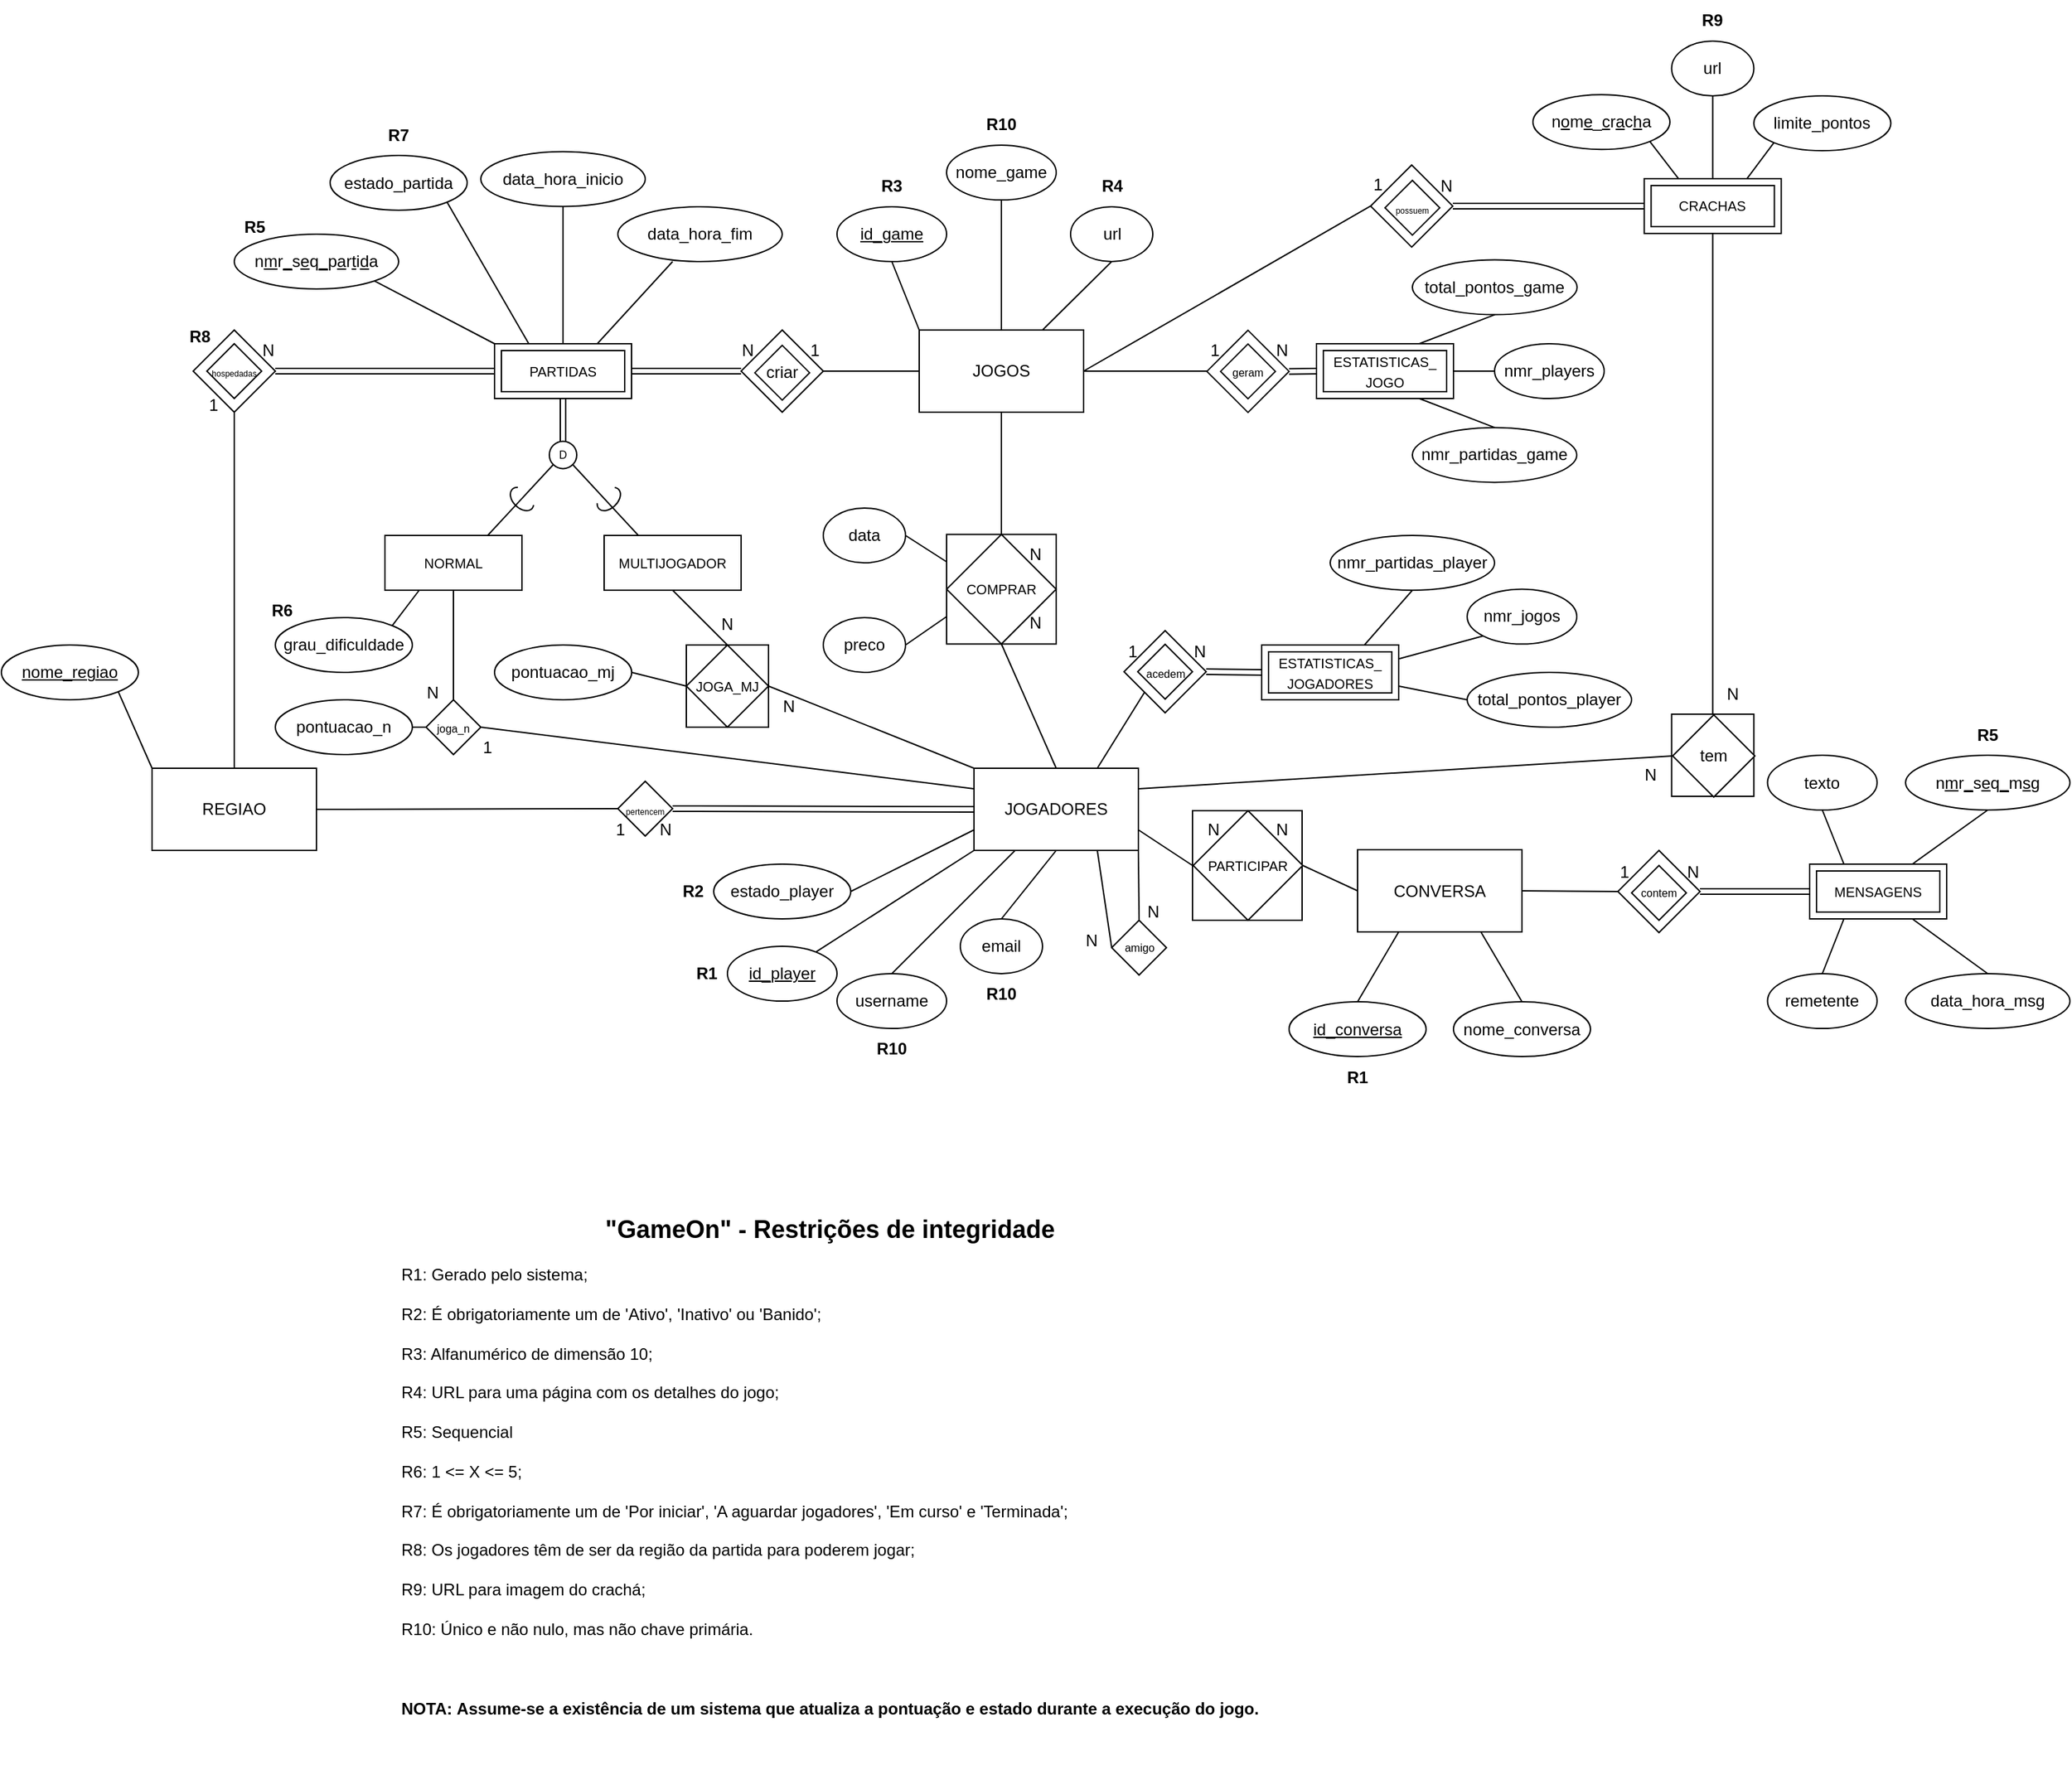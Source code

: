 <mxfile version="20.8.16" type="device"><diagram id="R2lEEEUBdFMjLlhIrx00" name="Page-1"><mxGraphModel dx="1972" dy="1647" grid="1" gridSize="10" guides="1" tooltips="1" connect="1" arrows="1" fold="1" page="1" pageScale="1" pageWidth="850" pageHeight="1100" math="0" shadow="0" extFonts="Permanent Marker^https://fonts.googleapis.com/css?family=Permanent+Marker"><root><mxCell id="0"/><mxCell id="1" parent="0"/><mxCell id="5ZUlN4R4fgIaZtP-SAai-1" value="JOGADORES" style="rounded=0;whiteSpace=wrap;html=1;" parent="1" vertex="1"><mxGeometry x="420" y="290" width="120" height="60" as="geometry"/></mxCell><mxCell id="5ZUlN4R4fgIaZtP-SAai-4" value="estado_player" style="ellipse;whiteSpace=wrap;html=1;" parent="1" vertex="1"><mxGeometry x="230" y="360" width="100" height="40" as="geometry"/></mxCell><mxCell id="5ZUlN4R4fgIaZtP-SAai-7" value="&lt;u&gt;id_player&lt;/u&gt;" style="ellipse;whiteSpace=wrap;html=1;" parent="1" vertex="1"><mxGeometry x="240" y="420" width="80" height="40" as="geometry"/></mxCell><mxCell id="5ZUlN4R4fgIaZtP-SAai-8" value="username" style="ellipse;whiteSpace=wrap;html=1;" parent="1" vertex="1"><mxGeometry x="320" y="440" width="80" height="40" as="geometry"/></mxCell><mxCell id="5ZUlN4R4fgIaZtP-SAai-9" value="email" style="ellipse;whiteSpace=wrap;html=1;" parent="1" vertex="1"><mxGeometry x="410" y="400" width="60" height="40" as="geometry"/></mxCell><mxCell id="5ZUlN4R4fgIaZtP-SAai-20" value="REGIAO" style="rounded=0;whiteSpace=wrap;html=1;" parent="1" vertex="1"><mxGeometry x="-180" y="290" width="120" height="60" as="geometry"/></mxCell><mxCell id="5ZUlN4R4fgIaZtP-SAai-21" value="&lt;u&gt;nome_regiao&lt;/u&gt;" style="ellipse;whiteSpace=wrap;html=1;" parent="1" vertex="1"><mxGeometry x="-290" y="200" width="100" height="40" as="geometry"/></mxCell><mxCell id="5ZUlN4R4fgIaZtP-SAai-23" value="" style="endArrow=none;html=1;rounded=0;entryX=1;entryY=0.5;entryDx=0;entryDy=0;exitX=0;exitY=0.5;exitDx=0;exitDy=0;" parent="1" source="xOpPrsqRZV9Qy-UmLxLO-39" target="5ZUlN4R4fgIaZtP-SAai-20" edge="1"><mxGeometry width="50" height="50" relative="1" as="geometry"><mxPoint x="150" y="320" as="sourcePoint"/><mxPoint x="110" y="410" as="targetPoint"/></mxGeometry></mxCell><mxCell id="5ZUlN4R4fgIaZtP-SAai-26" value="" style="endArrow=none;html=1;rounded=0;entryX=0.5;entryY=0;entryDx=0;entryDy=0;exitX=0.5;exitY=1;exitDx=0;exitDy=0;" parent="1" source="xOpPrsqRZV9Qy-UmLxLO-14" target="5ZUlN4R4fgIaZtP-SAai-20" edge="1"><mxGeometry width="50" height="50" relative="1" as="geometry"><mxPoint x="-120" y="40" as="sourcePoint"/><mxPoint x="-190" y="140" as="targetPoint"/><Array as="points"><mxPoint x="-120" y="160"/></Array></mxGeometry></mxCell><mxCell id="5ZUlN4R4fgIaZtP-SAai-40" value="" style="endArrow=none;html=1;rounded=0;exitX=0;exitY=0.75;exitDx=0;exitDy=0;entryX=1;entryY=0.5;entryDx=0;entryDy=0;" parent="1" source="5ZUlN4R4fgIaZtP-SAai-1" target="5ZUlN4R4fgIaZtP-SAai-4" edge="1"><mxGeometry width="50" height="50" relative="1" as="geometry"><mxPoint x="340" y="140" as="sourcePoint"/><mxPoint x="400" y="270" as="targetPoint"/></mxGeometry></mxCell><mxCell id="5ZUlN4R4fgIaZtP-SAai-41" value="estado_partida" style="ellipse;whiteSpace=wrap;html=1;" parent="1" vertex="1"><mxGeometry x="-50" y="-157.5" width="100" height="40" as="geometry"/></mxCell><mxCell id="5ZUlN4R4fgIaZtP-SAai-42" value="" style="endArrow=none;html=1;rounded=0;entryX=1;entryY=1;entryDx=0;entryDy=0;exitX=0.25;exitY=0;exitDx=0;exitDy=0;" parent="1" source="xT7_6nr06duTKNwHcjLB-3" target="5ZUlN4R4fgIaZtP-SAai-41" edge="1"><mxGeometry width="50" height="50" relative="1" as="geometry"><mxPoint x="90" y="-30" as="sourcePoint"/><mxPoint x="60" y="-210" as="targetPoint"/></mxGeometry></mxCell><mxCell id="5ZUlN4R4fgIaZtP-SAai-43" value="" style="endArrow=none;html=1;rounded=0;exitX=0;exitY=1;exitDx=0;exitDy=0;" parent="1" source="5ZUlN4R4fgIaZtP-SAai-1" target="5ZUlN4R4fgIaZtP-SAai-7" edge="1"><mxGeometry width="50" height="50" relative="1" as="geometry"><mxPoint x="504.56" y="268.84" as="sourcePoint"/><mxPoint x="480" y="400" as="targetPoint"/></mxGeometry></mxCell><mxCell id="5ZUlN4R4fgIaZtP-SAai-44" value="" style="endArrow=none;html=1;rounded=0;exitX=0.25;exitY=1;exitDx=0;exitDy=0;entryX=0.5;entryY=0;entryDx=0;entryDy=0;" parent="1" source="5ZUlN4R4fgIaZtP-SAai-1" target="5ZUlN4R4fgIaZtP-SAai-8" edge="1"><mxGeometry width="50" height="50" relative="1" as="geometry"><mxPoint x="554.56" y="290.0" as="sourcePoint"/><mxPoint x="500" y="390" as="targetPoint"/></mxGeometry></mxCell><mxCell id="5ZUlN4R4fgIaZtP-SAai-45" value="" style="endArrow=none;html=1;rounded=0;entryX=0.5;entryY=0;entryDx=0;entryDy=0;exitX=0.5;exitY=1;exitDx=0;exitDy=0;" parent="1" source="5ZUlN4R4fgIaZtP-SAai-1" target="5ZUlN4R4fgIaZtP-SAai-9" edge="1"><mxGeometry width="50" height="50" relative="1" as="geometry"><mxPoint x="600" y="290" as="sourcePoint"/><mxPoint x="554.56" y="210.0" as="targetPoint"/></mxGeometry></mxCell><mxCell id="5ZUlN4R4fgIaZtP-SAai-47" value="n&lt;u&gt;m&lt;/u&gt;r&lt;u&gt;_&lt;/u&gt;s&lt;u&gt;e&lt;/u&gt;q&lt;u&gt;_&lt;/u&gt;p&lt;u&gt;a&lt;/u&gt;r&lt;u&gt;t&lt;/u&gt;i&lt;u&gt;d&lt;/u&gt;a" style="ellipse;whiteSpace=wrap;html=1;" parent="1" vertex="1"><mxGeometry x="-120" y="-100" width="120" height="40" as="geometry"/></mxCell><mxCell id="5ZUlN4R4fgIaZtP-SAai-48" value="" style="endArrow=none;html=1;rounded=0;entryX=1;entryY=1;entryDx=0;entryDy=0;exitX=0;exitY=0;exitDx=0;exitDy=0;" parent="1" source="xT7_6nr06duTKNwHcjLB-3" target="5ZUlN4R4fgIaZtP-SAai-47" edge="1"><mxGeometry width="50" height="50" relative="1" as="geometry"><mxPoint x="60" y="-30" as="sourcePoint"/><mxPoint x="99.997" y="-249.996" as="targetPoint"/></mxGeometry></mxCell><mxCell id="5ZUlN4R4fgIaZtP-SAai-50" value="data_hora_inicio" style="ellipse;whiteSpace=wrap;html=1;" parent="1" vertex="1"><mxGeometry x="60" y="-160.25" width="120" height="40" as="geometry"/></mxCell><mxCell id="5ZUlN4R4fgIaZtP-SAai-51" value="data_hora_fim" style="ellipse;whiteSpace=wrap;html=1;" parent="1" vertex="1"><mxGeometry x="160" y="-120" width="120" height="40" as="geometry"/></mxCell><mxCell id="5ZUlN4R4fgIaZtP-SAai-52" value="" style="endArrow=none;html=1;rounded=0;entryX=0.5;entryY=1;entryDx=0;entryDy=0;exitX=0.5;exitY=0;exitDx=0;exitDy=0;" parent="1" source="xT7_6nr06duTKNwHcjLB-3" target="5ZUlN4R4fgIaZtP-SAai-50" edge="1"><mxGeometry width="50" height="50" relative="1" as="geometry"><mxPoint x="120" y="-30" as="sourcePoint"/><mxPoint x="145" y="-270.0" as="targetPoint"/></mxGeometry></mxCell><mxCell id="5ZUlN4R4fgIaZtP-SAai-53" value="" style="endArrow=none;html=1;rounded=0;exitX=0.75;exitY=0;exitDx=0;exitDy=0;" parent="1" source="xT7_6nr06duTKNwHcjLB-3" edge="1"><mxGeometry width="50" height="50" relative="1" as="geometry"><mxPoint x="150" y="-30" as="sourcePoint"/><mxPoint x="200" y="-80" as="targetPoint"/></mxGeometry></mxCell><mxCell id="5ZUlN4R4fgIaZtP-SAai-54" value="JOGOS" style="rounded=0;whiteSpace=wrap;html=1;" parent="1" vertex="1"><mxGeometry x="380" y="-30" width="120" height="60" as="geometry"/></mxCell><mxCell id="5ZUlN4R4fgIaZtP-SAai-57" value="" style="endArrow=none;html=1;rounded=0;entryX=0;entryY=0.5;entryDx=0;entryDy=0;exitX=1;exitY=0.5;exitDx=0;exitDy=0;" parent="1" source="xOpPrsqRZV9Qy-UmLxLO-19" target="5ZUlN4R4fgIaZtP-SAai-54" edge="1"><mxGeometry width="50" height="50" relative="1" as="geometry"><mxPoint x="330" as="sourcePoint"/><mxPoint x="560" y="-20" as="targetPoint"/></mxGeometry></mxCell><mxCell id="5ZUlN4R4fgIaZtP-SAai-64" value="" style="endArrow=none;html=1;rounded=0;entryX=1;entryY=1;entryDx=0;entryDy=0;exitX=0;exitY=0;exitDx=0;exitDy=0;" parent="1" source="5ZUlN4R4fgIaZtP-SAai-20" target="5ZUlN4R4fgIaZtP-SAai-21" edge="1"><mxGeometry width="50" height="50" relative="1" as="geometry"><mxPoint x="-100" y="300" as="sourcePoint"/><mxPoint x="-180" y="300" as="targetPoint"/></mxGeometry></mxCell><mxCell id="5ZUlN4R4fgIaZtP-SAai-65" value="url" style="ellipse;whiteSpace=wrap;html=1;" parent="1" vertex="1"><mxGeometry x="490.5" y="-120" width="60" height="40" as="geometry"/></mxCell><mxCell id="5ZUlN4R4fgIaZtP-SAai-66" value="&lt;u&gt;id_game&lt;/u&gt;" style="ellipse;whiteSpace=wrap;html=1;" parent="1" vertex="1"><mxGeometry x="320" y="-120" width="80" height="40" as="geometry"/></mxCell><mxCell id="5ZUlN4R4fgIaZtP-SAai-67" value="nome_game" style="ellipse;whiteSpace=wrap;html=1;" parent="1" vertex="1"><mxGeometry x="400" y="-165" width="80" height="40" as="geometry"/></mxCell><mxCell id="5ZUlN4R4fgIaZtP-SAai-68" value="" style="endArrow=none;html=1;rounded=0;entryX=0.5;entryY=1;entryDx=0;entryDy=0;exitX=0;exitY=0;exitDx=0;exitDy=0;" parent="1" source="5ZUlN4R4fgIaZtP-SAai-54" target="5ZUlN4R4fgIaZtP-SAai-66" edge="1"><mxGeometry width="50" height="50" relative="1" as="geometry"><mxPoint x="480" y="110" as="sourcePoint"/><mxPoint x="530" y="60" as="targetPoint"/></mxGeometry></mxCell><mxCell id="5ZUlN4R4fgIaZtP-SAai-69" value="" style="endArrow=none;html=1;rounded=0;entryX=0.5;entryY=1;entryDx=0;entryDy=0;exitX=0.75;exitY=0;exitDx=0;exitDy=0;" parent="1" source="5ZUlN4R4fgIaZtP-SAai-54" target="5ZUlN4R4fgIaZtP-SAai-65" edge="1"><mxGeometry width="50" height="50" relative="1" as="geometry"><mxPoint x="570" y="-20" as="sourcePoint"/><mxPoint x="630" y="-70" as="targetPoint"/></mxGeometry></mxCell><mxCell id="5ZUlN4R4fgIaZtP-SAai-70" value="" style="endArrow=none;html=1;rounded=0;entryX=0.5;entryY=1;entryDx=0;entryDy=0;exitX=0.5;exitY=0;exitDx=0;exitDy=0;" parent="1" source="5ZUlN4R4fgIaZtP-SAai-54" target="5ZUlN4R4fgIaZtP-SAai-67" edge="1"><mxGeometry width="50" height="50" relative="1" as="geometry"><mxPoint x="580" y="-10" as="sourcePoint"/><mxPoint x="640" y="-60" as="targetPoint"/></mxGeometry></mxCell><mxCell id="5ZUlN4R4fgIaZtP-SAai-72" value="" style="endArrow=none;html=1;rounded=0;fontSize=8;entryX=0.5;entryY=1;entryDx=0;entryDy=0;exitX=0.5;exitY=0;exitDx=0;exitDy=0;" parent="1" source="xOpPrsqRZV9Qy-UmLxLO-4" target="5ZUlN4R4fgIaZtP-SAai-54" edge="1"><mxGeometry width="50" height="50" relative="1" as="geometry"><mxPoint x="440" y="80" as="sourcePoint"/><mxPoint x="530" y="140" as="targetPoint"/></mxGeometry></mxCell><mxCell id="5ZUlN4R4fgIaZtP-SAai-73" value="" style="endArrow=none;html=1;rounded=0;fontSize=8;exitX=0.5;exitY=0;exitDx=0;exitDy=0;entryX=0.5;entryY=1;entryDx=0;entryDy=0;" parent="1" source="5ZUlN4R4fgIaZtP-SAai-1" target="xOpPrsqRZV9Qy-UmLxLO-4" edge="1"><mxGeometry width="50" height="50" relative="1" as="geometry"><mxPoint x="450" y="290" as="sourcePoint"/><mxPoint x="460" y="240" as="targetPoint"/></mxGeometry></mxCell><mxCell id="5ZUlN4R4fgIaZtP-SAai-77" value="preco" style="ellipse;whiteSpace=wrap;html=1;" parent="1" vertex="1"><mxGeometry x="310" y="180" width="60" height="40" as="geometry"/></mxCell><mxCell id="5ZUlN4R4fgIaZtP-SAai-78" value="data" style="ellipse;whiteSpace=wrap;html=1;" parent="1" vertex="1"><mxGeometry x="310" y="100" width="60" height="40" as="geometry"/></mxCell><mxCell id="5ZUlN4R4fgIaZtP-SAai-95" value="" style="endArrow=none;html=1;rounded=0;fontSize=8;exitX=0.5;exitY=1;exitDx=0;exitDy=0;entryX=0.5;entryY=0;entryDx=0;entryDy=0;" parent="1" edge="1"><mxGeometry width="50" height="50" relative="1" as="geometry"><mxPoint x="118" y="20" as="sourcePoint"/><mxPoint x="118" y="51.19" as="targetPoint"/><Array as="points"><mxPoint x="118" y="30"/></Array></mxGeometry></mxCell><mxCell id="5ZUlN4R4fgIaZtP-SAai-96" value="D" style="ellipse;whiteSpace=wrap;html=1;aspect=fixed;fontSize=8;" parent="1" vertex="1"><mxGeometry x="110" y="51.19" width="20" height="20" as="geometry"/></mxCell><mxCell id="5ZUlN4R4fgIaZtP-SAai-97" value="" style="endArrow=none;html=1;rounded=0;fontSize=8;exitX=1;exitY=1;exitDx=0;exitDy=0;entryX=0.25;entryY=0;entryDx=0;entryDy=0;" parent="1" source="5ZUlN4R4fgIaZtP-SAai-96" target="5ZUlN4R4fgIaZtP-SAai-99" edge="1"><mxGeometry width="50" height="50" relative="1" as="geometry"><mxPoint x="160" y="240" as="sourcePoint"/><mxPoint x="160" y="160" as="targetPoint"/></mxGeometry></mxCell><mxCell id="5ZUlN4R4fgIaZtP-SAai-99" value="&lt;font style=&quot;font-size: 10px;&quot;&gt;MULTIJOGADOR&lt;/font&gt;" style="rounded=0;whiteSpace=wrap;html=1;" parent="1" vertex="1"><mxGeometry x="150" y="120" width="100" height="40" as="geometry"/></mxCell><mxCell id="5ZUlN4R4fgIaZtP-SAai-100" value="&lt;font style=&quot;font-size: 10px;&quot;&gt;NORMAL&lt;/font&gt;" style="rounded=0;whiteSpace=wrap;html=1;" parent="1" vertex="1"><mxGeometry x="-10" y="120" width="100" height="40" as="geometry"/></mxCell><mxCell id="5ZUlN4R4fgIaZtP-SAai-101" value="grau_dificuldade" style="ellipse;whiteSpace=wrap;html=1;" parent="1" vertex="1"><mxGeometry x="-90" y="180" width="100" height="40" as="geometry"/></mxCell><mxCell id="5ZUlN4R4fgIaZtP-SAai-102" value="" style="endArrow=none;html=1;rounded=0;fontSize=8;entryX=1;entryY=0;entryDx=0;entryDy=0;exitX=0.25;exitY=1;exitDx=0;exitDy=0;" parent="1" source="5ZUlN4R4fgIaZtP-SAai-100" target="5ZUlN4R4fgIaZtP-SAai-101" edge="1"><mxGeometry width="50" height="50" relative="1" as="geometry"><mxPoint y="300" as="sourcePoint"/><mxPoint x="90" y="220" as="targetPoint"/></mxGeometry></mxCell><mxCell id="5ZUlN4R4fgIaZtP-SAai-108" value="" style="endArrow=none;html=1;rounded=0;fontSize=8;entryX=0.5;entryY=1;entryDx=0;entryDy=0;exitX=0.5;exitY=0;exitDx=0;exitDy=0;" parent="1" source="xOpPrsqRZV9Qy-UmLxLO-50" target="5ZUlN4R4fgIaZtP-SAai-99" edge="1"><mxGeometry width="50" height="50" relative="1" as="geometry"><mxPoint x="220" y="170" as="sourcePoint"/><mxPoint x="170" y="200" as="targetPoint"/></mxGeometry></mxCell><mxCell id="5ZUlN4R4fgIaZtP-SAai-111" value="" style="endArrow=none;html=1;rounded=0;fontSize=8;exitX=0;exitY=0;exitDx=0;exitDy=0;entryX=1;entryY=0.5;entryDx=0;entryDy=0;" parent="1" source="5ZUlN4R4fgIaZtP-SAai-1" target="xOpPrsqRZV9Qy-UmLxLO-51" edge="1"><mxGeometry width="50" height="50" relative="1" as="geometry"><mxPoint x="420" y="290" as="sourcePoint"/><mxPoint x="320" y="240" as="targetPoint"/></mxGeometry></mxCell><mxCell id="5ZUlN4R4fgIaZtP-SAai-112" value="pontuacao_mj" style="ellipse;whiteSpace=wrap;html=1;" parent="1" vertex="1"><mxGeometry x="70" y="200" width="100.12" height="40" as="geometry"/></mxCell><mxCell id="5ZUlN4R4fgIaZtP-SAai-113" value="" style="endArrow=none;html=1;rounded=0;fontSize=8;entryX=1;entryY=0.5;entryDx=0;entryDy=0;exitX=0;exitY=0.5;exitDx=0;exitDy=0;" parent="1" source="xOpPrsqRZV9Qy-UmLxLO-50" target="5ZUlN4R4fgIaZtP-SAai-112" edge="1"><mxGeometry width="50" height="50" relative="1" as="geometry"><mxPoint x="180" y="220" as="sourcePoint"/><mxPoint x="100" y="280.0" as="targetPoint"/></mxGeometry></mxCell><mxCell id="5ZUlN4R4fgIaZtP-SAai-114" value="&lt;font style=&quot;font-size: 8px;&quot;&gt;joga_n&lt;/font&gt;" style="rhombus;whiteSpace=wrap;html=1;" parent="1" vertex="1"><mxGeometry x="20" y="240" width="40" height="40" as="geometry"/></mxCell><mxCell id="5ZUlN4R4fgIaZtP-SAai-115" value="N" style="text;html=1;strokeColor=none;fillColor=none;align=center;verticalAlign=middle;whiteSpace=wrap;rounded=0;" parent="1" vertex="1"><mxGeometry x="10" y="220" width="30" height="30" as="geometry"/></mxCell><mxCell id="5ZUlN4R4fgIaZtP-SAai-116" value="" style="endArrow=none;html=1;rounded=0;fontSize=8;entryX=0.5;entryY=1;entryDx=0;entryDy=0;exitX=0.5;exitY=0;exitDx=0;exitDy=0;" parent="1" source="5ZUlN4R4fgIaZtP-SAai-114" target="5ZUlN4R4fgIaZtP-SAai-100" edge="1"><mxGeometry width="50" height="50" relative="1" as="geometry"><mxPoint x="-40" y="300" as="sourcePoint"/><mxPoint x="10" y="250" as="targetPoint"/></mxGeometry></mxCell><mxCell id="5ZUlN4R4fgIaZtP-SAai-117" value="1" style="text;html=1;strokeColor=none;fillColor=none;align=center;verticalAlign=middle;whiteSpace=wrap;rounded=0;" parent="1" vertex="1"><mxGeometry x="50" y="260" width="30" height="30" as="geometry"/></mxCell><mxCell id="5ZUlN4R4fgIaZtP-SAai-118" value="" style="endArrow=none;html=1;rounded=0;fontSize=8;exitX=1;exitY=0.5;exitDx=0;exitDy=0;entryX=0;entryY=0.25;entryDx=0;entryDy=0;" parent="1" source="5ZUlN4R4fgIaZtP-SAai-114" target="5ZUlN4R4fgIaZtP-SAai-1" edge="1"><mxGeometry width="50" height="50" relative="1" as="geometry"><mxPoint x="250" y="210" as="sourcePoint"/><mxPoint x="330" y="290" as="targetPoint"/></mxGeometry></mxCell><mxCell id="5ZUlN4R4fgIaZtP-SAai-124" value="amigo" style="rhombus;whiteSpace=wrap;html=1;fontSize=8;" parent="1" vertex="1"><mxGeometry x="520.5" y="401" width="40" height="40" as="geometry"/></mxCell><mxCell id="5ZUlN4R4fgIaZtP-SAai-127" value="N" style="text;html=1;strokeColor=none;fillColor=none;align=center;verticalAlign=middle;whiteSpace=wrap;rounded=0;" parent="1" vertex="1"><mxGeometry x="535.5" y="379.5" width="30" height="30" as="geometry"/></mxCell><mxCell id="5ZUlN4R4fgIaZtP-SAai-128" value="N" style="text;html=1;strokeColor=none;fillColor=none;align=center;verticalAlign=middle;whiteSpace=wrap;rounded=0;" parent="1" vertex="1"><mxGeometry x="490.5" y="401" width="30" height="30" as="geometry"/></mxCell><mxCell id="5ZUlN4R4fgIaZtP-SAai-129" value="" style="endArrow=none;html=1;rounded=0;fontSize=8;entryX=0.5;entryY=0;entryDx=0;entryDy=0;exitX=1;exitY=1;exitDx=0;exitDy=0;" parent="1" source="5ZUlN4R4fgIaZtP-SAai-1" target="5ZUlN4R4fgIaZtP-SAai-124" edge="1"><mxGeometry width="50" height="50" relative="1" as="geometry"><mxPoint x="541" y="350" as="sourcePoint"/><mxPoint x="660" y="180" as="targetPoint"/></mxGeometry></mxCell><mxCell id="5ZUlN4R4fgIaZtP-SAai-130" value="" style="endArrow=none;html=1;rounded=0;fontSize=8;exitX=0.75;exitY=1;exitDx=0;exitDy=0;entryX=0;entryY=0.5;entryDx=0;entryDy=0;" parent="1" source="5ZUlN4R4fgIaZtP-SAai-1" target="5ZUlN4R4fgIaZtP-SAai-124" edge="1"><mxGeometry width="50" height="50" relative="1" as="geometry"><mxPoint x="590" y="355" as="sourcePoint"/><mxPoint x="660" y="360" as="targetPoint"/></mxGeometry></mxCell><mxCell id="5ZUlN4R4fgIaZtP-SAai-133" value="url" style="ellipse;whiteSpace=wrap;html=1;" parent="1" vertex="1"><mxGeometry x="929.25" y="-240.97" width="60" height="40" as="geometry"/></mxCell><mxCell id="5ZUlN4R4fgIaZtP-SAai-134" value="n&lt;u&gt;o&lt;/u&gt;m&lt;u&gt;e&lt;/u&gt;_&lt;u&gt;c&lt;/u&gt;r&lt;u&gt;a&lt;/u&gt;c&lt;u&gt;h&lt;/u&gt;a" style="ellipse;whiteSpace=wrap;html=1;" parent="1" vertex="1"><mxGeometry x="828" y="-201.85" width="100" height="40" as="geometry"/></mxCell><mxCell id="5ZUlN4R4fgIaZtP-SAai-135" value="limite_pontos" style="ellipse;whiteSpace=wrap;html=1;" parent="1" vertex="1"><mxGeometry x="989.25" y="-200.97" width="100" height="40" as="geometry"/></mxCell><mxCell id="5ZUlN4R4fgIaZtP-SAai-136" value="" style="endArrow=none;html=1;rounded=0;fontSize=8;entryX=1;entryY=1;entryDx=0;entryDy=0;exitX=0.25;exitY=0;exitDx=0;exitDy=0;" parent="1" source="NQxanxjoqp7kOmEXmjQ--9" target="5ZUlN4R4fgIaZtP-SAai-134" edge="1"><mxGeometry width="50" height="50" relative="1" as="geometry"><mxPoint x="935.46" y="-159.35" as="sourcePoint"/><mxPoint x="885.5" y="-199.35" as="targetPoint"/></mxGeometry></mxCell><mxCell id="5ZUlN4R4fgIaZtP-SAai-137" value="" style="endArrow=none;html=1;rounded=0;fontSize=8;entryX=0.5;entryY=1;entryDx=0;entryDy=0;exitX=0.5;exitY=0;exitDx=0;exitDy=0;" parent="1" source="NQxanxjoqp7kOmEXmjQ--9" target="5ZUlN4R4fgIaZtP-SAai-133" edge="1"><mxGeometry width="50" height="50" relative="1" as="geometry"><mxPoint x="955.5" y="-159.35" as="sourcePoint"/><mxPoint x="895.5" y="-189.35" as="targetPoint"/></mxGeometry></mxCell><mxCell id="5ZUlN4R4fgIaZtP-SAai-138" value="" style="endArrow=none;html=1;rounded=0;fontSize=8;exitX=0.75;exitY=0;exitDx=0;exitDy=0;entryX=0;entryY=1;entryDx=0;entryDy=0;" parent="1" source="NQxanxjoqp7kOmEXmjQ--9" target="5ZUlN4R4fgIaZtP-SAai-135" edge="1"><mxGeometry width="50" height="50" relative="1" as="geometry"><mxPoint x="985.5" y="-159.35" as="sourcePoint"/><mxPoint x="990.145" y="-215.208" as="targetPoint"/></mxGeometry></mxCell><mxCell id="5ZUlN4R4fgIaZtP-SAai-149" value="" style="endArrow=none;html=1;rounded=0;fontSize=8;exitX=1;exitY=0.5;exitDx=0;exitDy=0;entryX=0;entryY=0.5;entryDx=0;entryDy=0;" parent="1" source="5ZUlN4R4fgIaZtP-SAai-54" target="xOpPrsqRZV9Qy-UmLxLO-46" edge="1"><mxGeometry width="50" height="50" relative="1" as="geometry"><mxPoint x="540" as="sourcePoint"/><mxPoint x="700" y="-110" as="targetPoint"/></mxGeometry></mxCell><mxCell id="5ZUlN4R4fgIaZtP-SAai-154" value="" style="endArrow=none;html=1;rounded=0;fontSize=8;entryX=0.5;entryY=1;entryDx=0;entryDy=0;exitX=0.5;exitY=0;exitDx=0;exitDy=0;" parent="1" source="xOpPrsqRZV9Qy-UmLxLO-54" target="NQxanxjoqp7kOmEXmjQ--9" edge="1"><mxGeometry width="50" height="50" relative="1" as="geometry"><mxPoint x="960" y="240" as="sourcePoint"/><mxPoint x="638" y="28.15" as="targetPoint"/><Array as="points"/></mxGeometry></mxCell><mxCell id="5ZUlN4R4fgIaZtP-SAai-156" value="&lt;div style=&quot;text-align: center;&quot;&gt;&lt;b style=&quot;background-color: initial;&quot;&gt;&lt;font style=&quot;font-size: 18px;&quot;&gt;&quot;GameOn&quot; - Restrições de integridade&lt;/font&gt;&lt;/b&gt;&lt;/div&gt;&lt;br&gt;R1: Gerado pelo sistema;&lt;br&gt;&lt;br&gt;R2: É obrigatoriamente um de 'Ativo', 'Inativo' ou 'Banido';&lt;br&gt;&lt;br&gt;R3: Alfanumérico de dimensão 10;&lt;br&gt;&lt;br&gt;R4: URL para uma página com os detalhes do jogo;&lt;br&gt;&lt;br&gt;R5: Sequencial&lt;br&gt;&lt;br&gt;R6: 1 &amp;lt;= X &amp;lt;= 5;&lt;br&gt;&lt;br&gt;R7: É obrigatoriamente um de 'Por iniciar', 'A aguardar jogadores', 'Em curso' e 'Terminada';&lt;br&gt;&lt;br&gt;R8: Os jogadores têm de ser da região da partida para poderem jogar;&lt;br&gt;&lt;br&gt;R9: URL para imagem do crachá;&lt;br&gt;&lt;br&gt;R10: Único e não nulo, mas não chave primária.&lt;br&gt;&lt;br&gt;&lt;br&gt;&lt;br&gt;&lt;b&gt;NOTA:&amp;nbsp;Assume-se a existência de um sistema&amp;nbsp;&lt;span style=&quot;background-color: initial;&quot;&gt;que atualiza a pontuação e estado durante a execução do jogo.&lt;/span&gt;&lt;/b&gt;" style="text;html=1;strokeColor=none;fillColor=none;align=left;verticalAlign=middle;whiteSpace=wrap;rounded=0;fontSize=12;" parent="1" vertex="1"><mxGeometry y="580" width="640" height="440" as="geometry"/></mxCell><mxCell id="5ZUlN4R4fgIaZtP-SAai-159" value="&lt;font style=&quot;font-size: 12px;&quot;&gt;R2&lt;/font&gt;" style="text;html=1;strokeColor=none;fillColor=none;align=center;verticalAlign=middle;whiteSpace=wrap;rounded=0;fontSize=8;fontStyle=1" parent="1" vertex="1"><mxGeometry x="200" y="365" width="30" height="30" as="geometry"/></mxCell><mxCell id="5ZUlN4R4fgIaZtP-SAai-160" value="&lt;font style=&quot;font-size: 12px;&quot;&gt;R3&lt;/font&gt;" style="text;html=1;strokeColor=none;fillColor=none;align=center;verticalAlign=middle;whiteSpace=wrap;rounded=0;fontSize=8;fontStyle=1" parent="1" vertex="1"><mxGeometry x="345" y="-150" width="30" height="30" as="geometry"/></mxCell><mxCell id="5ZUlN4R4fgIaZtP-SAai-161" value="&lt;font style=&quot;font-size: 12px;&quot;&gt;R4&lt;br&gt;&lt;/font&gt;" style="text;html=1;strokeColor=none;fillColor=none;align=center;verticalAlign=middle;whiteSpace=wrap;rounded=0;fontSize=8;fontStyle=1" parent="1" vertex="1"><mxGeometry x="505.5" y="-150" width="30" height="30" as="geometry"/></mxCell><mxCell id="5ZUlN4R4fgIaZtP-SAai-163" value="&lt;font style=&quot;font-size: 12px;&quot;&gt;R6&lt;br&gt;&lt;/font&gt;" style="text;html=1;strokeColor=none;fillColor=none;align=center;verticalAlign=middle;whiteSpace=wrap;rounded=0;fontSize=8;fontStyle=1" parent="1" vertex="1"><mxGeometry x="-100" y="160" width="30" height="30" as="geometry"/></mxCell><mxCell id="5ZUlN4R4fgIaZtP-SAai-164" value="&lt;font style=&quot;font-size: 12px;&quot;&gt;&lt;b&gt;R7&lt;/b&gt;&lt;br&gt;&lt;/font&gt;" style="text;html=1;strokeColor=none;fillColor=none;align=center;verticalAlign=middle;whiteSpace=wrap;rounded=0;fontSize=8;" parent="1" vertex="1"><mxGeometry x="-15" y="-187.5" width="30" height="30" as="geometry"/></mxCell><mxCell id="5ZUlN4R4fgIaZtP-SAai-170" value="&lt;font style=&quot;font-size: 12px;&quot;&gt;&lt;b&gt;R9&lt;/b&gt;&lt;br&gt;&lt;/font&gt;" style="text;html=1;strokeColor=none;fillColor=none;align=center;verticalAlign=middle;whiteSpace=wrap;rounded=0;fontSize=8;" parent="1" vertex="1"><mxGeometry x="944.25" y="-270.97" width="30" height="30" as="geometry"/></mxCell><mxCell id="5ZUlN4R4fgIaZtP-SAai-174" value="&lt;font style=&quot;font-size: 12px;&quot;&gt;R1&lt;/font&gt;" style="text;html=1;strokeColor=none;fillColor=none;align=center;verticalAlign=middle;whiteSpace=wrap;rounded=0;fontSize=8;fontStyle=1" parent="1" vertex="1"><mxGeometry x="210" y="425" width="30" height="30" as="geometry"/></mxCell><mxCell id="5ZUlN4R4fgIaZtP-SAai-175" value="" style="endArrow=none;html=1;rounded=0;fontSize=8;entryX=1;entryY=0.25;entryDx=0;entryDy=0;exitX=0;exitY=0.5;exitDx=0;exitDy=0;" parent="1" source="xOpPrsqRZV9Qy-UmLxLO-55" target="5ZUlN4R4fgIaZtP-SAai-1" edge="1"><mxGeometry width="50" height="50" relative="1" as="geometry"><mxPoint x="920" y="305" as="sourcePoint"/><mxPoint x="590" y="345.0" as="targetPoint"/></mxGeometry></mxCell><mxCell id="5ZUlN4R4fgIaZtP-SAai-181" value="" style="endArrow=none;html=1;rounded=0;fontSize=8;exitX=1;exitY=0.5;exitDx=0;exitDy=0;" parent="1" source="5ZUlN4R4fgIaZtP-SAai-54" edge="1"><mxGeometry width="50" height="50" relative="1" as="geometry"><mxPoint x="480" y="40" as="sourcePoint"/><mxPoint x="590" as="targetPoint"/><Array as="points"/></mxGeometry></mxCell><mxCell id="5ZUlN4R4fgIaZtP-SAai-183" value="" style="endArrow=none;html=1;rounded=0;fontSize=8;entryX=0.75;entryY=0;entryDx=0;entryDy=0;exitX=0;exitY=1;exitDx=0;exitDy=0;" parent="1" source="xOpPrsqRZV9Qy-UmLxLO-34" target="5ZUlN4R4fgIaZtP-SAai-1" edge="1"><mxGeometry width="50" height="50" relative="1" as="geometry"><mxPoint x="530" y="240" as="sourcePoint"/><mxPoint x="477.5" y="255.0" as="targetPoint"/></mxGeometry></mxCell><mxCell id="5ZUlN4R4fgIaZtP-SAai-186" value="nmr_partidas_player" style="ellipse;whiteSpace=wrap;html=1;" parent="1" vertex="1"><mxGeometry x="680" y="120" width="120" height="40" as="geometry"/></mxCell><mxCell id="5ZUlN4R4fgIaZtP-SAai-187" value="nmr_jogos" style="ellipse;whiteSpace=wrap;html=1;" parent="1" vertex="1"><mxGeometry x="780" y="159.25" width="80" height="40" as="geometry"/></mxCell><mxCell id="5ZUlN4R4fgIaZtP-SAai-188" value="total_pontos_player" style="ellipse;whiteSpace=wrap;html=1;" parent="1" vertex="1"><mxGeometry x="780" y="220" width="120" height="40" as="geometry"/></mxCell><mxCell id="5ZUlN4R4fgIaZtP-SAai-189" value="" style="endArrow=none;html=1;rounded=0;fontSize=8;exitX=0.5;exitY=1;exitDx=0;exitDy=0;entryX=0.75;entryY=0;entryDx=0;entryDy=0;" parent="1" source="5ZUlN4R4fgIaZtP-SAai-186" target="xT7_6nr06duTKNwHcjLB-33" edge="1"><mxGeometry width="50" height="50" relative="1" as="geometry"><mxPoint x="780" y="173.75" as="sourcePoint"/><mxPoint x="730" y="200" as="targetPoint"/></mxGeometry></mxCell><mxCell id="5ZUlN4R4fgIaZtP-SAai-190" value="" style="endArrow=none;html=1;rounded=0;fontSize=8;exitX=0;exitY=1;exitDx=0;exitDy=0;entryX=1;entryY=0.25;entryDx=0;entryDy=0;" parent="1" source="5ZUlN4R4fgIaZtP-SAai-187" edge="1"><mxGeometry width="50" height="50" relative="1" as="geometry"><mxPoint x="850" y="200.0" as="sourcePoint"/><mxPoint x="730.5" y="210" as="targetPoint"/></mxGeometry></mxCell><mxCell id="5ZUlN4R4fgIaZtP-SAai-191" value="" style="endArrow=none;html=1;rounded=0;fontSize=8;exitX=0;exitY=0.5;exitDx=0;exitDy=0;entryX=1;entryY=0.75;entryDx=0;entryDy=0;" parent="1" source="5ZUlN4R4fgIaZtP-SAai-188" target="xT7_6nr06duTKNwHcjLB-33" edge="1"><mxGeometry width="50" height="50" relative="1" as="geometry"><mxPoint x="846.716" y="259.998" as="sourcePoint"/><mxPoint x="730" y="220" as="targetPoint"/></mxGeometry></mxCell><mxCell id="5ZUlN4R4fgIaZtP-SAai-193" value="nmr_partidas_game" style="ellipse;whiteSpace=wrap;html=1;" parent="1" vertex="1"><mxGeometry x="740" y="41.19" width="120" height="40" as="geometry"/></mxCell><mxCell id="5ZUlN4R4fgIaZtP-SAai-194" value="nmr_players" style="ellipse;whiteSpace=wrap;html=1;" parent="1" vertex="1"><mxGeometry x="800" y="-20" width="80" height="40" as="geometry"/></mxCell><mxCell id="5ZUlN4R4fgIaZtP-SAai-195" value="total_pontos_game" style="ellipse;whiteSpace=wrap;html=1;" parent="1" vertex="1"><mxGeometry x="740" y="-81.19" width="120.25" height="40" as="geometry"/></mxCell><mxCell id="5ZUlN4R4fgIaZtP-SAai-199" value="" style="endArrow=none;html=1;rounded=0;fontSize=8;entryX=0.5;entryY=1;entryDx=0;entryDy=0;exitX=0.75;exitY=0;exitDx=0;exitDy=0;" parent="1" source="xT7_6nr06duTKNwHcjLB-30" target="5ZUlN4R4fgIaZtP-SAai-195" edge="1"><mxGeometry width="50" height="50" relative="1" as="geometry"><mxPoint x="760" y="-47.19" as="sourcePoint"/><mxPoint x="815.18" y="-67.05" as="targetPoint"/></mxGeometry></mxCell><mxCell id="5ZUlN4R4fgIaZtP-SAai-200" value="" style="endArrow=none;html=1;rounded=0;fontSize=8;exitX=0;exitY=0.5;exitDx=0;exitDy=0;entryX=1;entryY=0.5;entryDx=0;entryDy=0;" parent="1" source="5ZUlN4R4fgIaZtP-SAai-194" target="xT7_6nr06duTKNwHcjLB-30" edge="1"><mxGeometry width="50" height="50" relative="1" as="geometry"><mxPoint x="959.466" y="-5.332" as="sourcePoint"/><mxPoint x="770" y="-1.19" as="targetPoint"/></mxGeometry></mxCell><mxCell id="5ZUlN4R4fgIaZtP-SAai-204" value="CONVERSA" style="rounded=0;whiteSpace=wrap;html=1;" parent="1" vertex="1"><mxGeometry x="700" y="349.5" width="120" height="60" as="geometry"/></mxCell><mxCell id="5ZUlN4R4fgIaZtP-SAai-207" value="" style="endArrow=none;html=1;rounded=0;fontSize=8;exitX=0;exitY=0.5;exitDx=0;exitDy=0;entryX=1;entryY=0.75;entryDx=0;entryDy=0;" parent="1" source="xOpPrsqRZV9Qy-UmLxLO-9" target="5ZUlN4R4fgIaZtP-SAai-1" edge="1"><mxGeometry width="50" height="50" relative="1" as="geometry"><mxPoint x="580" y="360.0" as="sourcePoint"/><mxPoint x="560" y="365.0" as="targetPoint"/></mxGeometry></mxCell><mxCell id="5ZUlN4R4fgIaZtP-SAai-208" value="" style="endArrow=none;html=1;rounded=0;fontSize=8;exitX=0;exitY=0.5;exitDx=0;exitDy=0;entryX=1;entryY=0.5;entryDx=0;entryDy=0;" parent="1" source="5ZUlN4R4fgIaZtP-SAai-204" target="xOpPrsqRZV9Qy-UmLxLO-10" edge="1"><mxGeometry width="50" height="50" relative="1" as="geometry"><mxPoint x="680" y="370" as="sourcePoint"/><mxPoint x="657.5" y="360.0" as="targetPoint"/></mxGeometry></mxCell><mxCell id="5ZUlN4R4fgIaZtP-SAai-209" value="&lt;u&gt;id_conversa&lt;/u&gt;" style="ellipse;whiteSpace=wrap;html=1;" parent="1" vertex="1"><mxGeometry x="650" y="460.5" width="100" height="40" as="geometry"/></mxCell><mxCell id="5ZUlN4R4fgIaZtP-SAai-210" value="" style="endArrow=none;html=1;rounded=0;fontSize=8;exitX=0.25;exitY=1;exitDx=0;exitDy=0;entryX=0.5;entryY=0;entryDx=0;entryDy=0;" parent="1" source="5ZUlN4R4fgIaZtP-SAai-204" target="5ZUlN4R4fgIaZtP-SAai-209" edge="1"><mxGeometry width="50" height="50" relative="1" as="geometry"><mxPoint x="760" y="425.5" as="sourcePoint"/><mxPoint x="760" y="470.5" as="targetPoint"/></mxGeometry></mxCell><mxCell id="5ZUlN4R4fgIaZtP-SAai-211" value="nome_conversa" style="ellipse;whiteSpace=wrap;html=1;" parent="1" vertex="1"><mxGeometry x="770" y="460.5" width="100" height="40" as="geometry"/></mxCell><mxCell id="5ZUlN4R4fgIaZtP-SAai-212" style="edgeStyle=orthogonalEdgeStyle;rounded=0;orthogonalLoop=1;jettySize=auto;html=1;exitX=0.5;exitY=1;exitDx=0;exitDy=0;fontSize=10;" parent="1" source="5ZUlN4R4fgIaZtP-SAai-8" target="5ZUlN4R4fgIaZtP-SAai-8" edge="1"><mxGeometry relative="1" as="geometry"/></mxCell><mxCell id="5ZUlN4R4fgIaZtP-SAai-213" value="" style="endArrow=none;html=1;rounded=0;fontSize=8;exitX=0.75;exitY=1;exitDx=0;exitDy=0;entryX=0.5;entryY=0;entryDx=0;entryDy=0;" parent="1" source="5ZUlN4R4fgIaZtP-SAai-204" target="5ZUlN4R4fgIaZtP-SAai-211" edge="1"><mxGeometry width="50" height="50" relative="1" as="geometry"><mxPoint x="770" y="415" as="sourcePoint"/><mxPoint x="760" y="466" as="targetPoint"/></mxGeometry></mxCell><mxCell id="5ZUlN4R4fgIaZtP-SAai-216" value="&lt;font style=&quot;font-size: 12px;&quot;&gt;R1&lt;/font&gt;" style="text;html=1;strokeColor=none;fillColor=none;align=center;verticalAlign=middle;whiteSpace=wrap;rounded=0;fontSize=8;fontStyle=1" parent="1" vertex="1"><mxGeometry x="685" y="500.5" width="30" height="30" as="geometry"/></mxCell><mxCell id="5ZUlN4R4fgIaZtP-SAai-219" value="" style="endArrow=none;html=1;rounded=0;fontSize=8;entryX=1;entryY=0.5;entryDx=0;entryDy=0;exitX=0;exitY=0.5;exitDx=0;exitDy=0;" parent="1" source="xOpPrsqRZV9Qy-UmLxLO-42" target="5ZUlN4R4fgIaZtP-SAai-204" edge="1"><mxGeometry width="50" height="50" relative="1" as="geometry"><mxPoint x="880" y="380" as="sourcePoint"/><mxPoint x="980" y="286.5" as="targetPoint"/></mxGeometry></mxCell><mxCell id="5ZUlN4R4fgIaZtP-SAai-221" value="n&lt;u&gt;m&lt;/u&gt;r&lt;u&gt;_&lt;/u&gt;s&lt;u&gt;e&lt;/u&gt;q&lt;u&gt;_&lt;/u&gt;m&lt;u&gt;s&lt;/u&gt;g" style="ellipse;whiteSpace=wrap;html=1;" parent="1" vertex="1"><mxGeometry x="1100" y="280.5" width="120" height="40" as="geometry"/></mxCell><mxCell id="5ZUlN4R4fgIaZtP-SAai-223" value="data_hora_msg" style="ellipse;whiteSpace=wrap;html=1;" parent="1" vertex="1"><mxGeometry x="1100" y="440" width="120" height="40" as="geometry"/></mxCell><mxCell id="5ZUlN4R4fgIaZtP-SAai-226" value="" style="endArrow=none;html=1;rounded=0;fontSize=8;exitX=0.75;exitY=0;exitDx=0;exitDy=0;entryX=0.5;entryY=1;entryDx=0;entryDy=0;" parent="1" source="NQxanxjoqp7kOmEXmjQ--4" target="5ZUlN4R4fgIaZtP-SAai-221" edge="1"><mxGeometry width="50" height="50" relative="1" as="geometry"><mxPoint x="1080" y="360.0" as="sourcePoint"/><mxPoint x="990" y="390.0" as="targetPoint"/></mxGeometry></mxCell><mxCell id="5ZUlN4R4fgIaZtP-SAai-227" value="" style="endArrow=none;html=1;rounded=0;fontSize=8;exitX=0.75;exitY=1;exitDx=0;exitDy=0;entryX=0.5;entryY=0;entryDx=0;entryDy=0;" parent="1" source="NQxanxjoqp7kOmEXmjQ--4" target="5ZUlN4R4fgIaZtP-SAai-223" edge="1"><mxGeometry width="50" height="50" relative="1" as="geometry"><mxPoint x="1105" y="360.0" as="sourcePoint"/><mxPoint x="1180" y="375.0" as="targetPoint"/></mxGeometry></mxCell><mxCell id="5ZUlN4R4fgIaZtP-SAai-228" value="texto" style="ellipse;whiteSpace=wrap;html=1;" parent="1" vertex="1"><mxGeometry x="999.25" y="280.5" width="80" height="40" as="geometry"/></mxCell><mxCell id="5ZUlN4R4fgIaZtP-SAai-230" value="remetente" style="ellipse;whiteSpace=wrap;html=1;" parent="1" vertex="1"><mxGeometry x="999.25" y="440" width="80" height="40" as="geometry"/></mxCell><mxCell id="5ZUlN4R4fgIaZtP-SAai-231" value="" style="endArrow=none;html=1;rounded=0;fontSize=8;entryX=0.25;entryY=1;entryDx=0;entryDy=0;exitX=0.5;exitY=0;exitDx=0;exitDy=0;" parent="1" source="5ZUlN4R4fgIaZtP-SAai-230" target="NQxanxjoqp7kOmEXmjQ--4" edge="1"><mxGeometry width="50" height="50" relative="1" as="geometry"><mxPoint x="1060" y="430" as="sourcePoint"/><mxPoint x="1080" y="400.0" as="targetPoint"/></mxGeometry></mxCell><mxCell id="NQxanxjoqp7kOmEXmjQ--4" value="&lt;font style=&quot;font-size: 10px;&quot;&gt;MENSAGENS&lt;/font&gt;" style="shape=ext;margin=3;double=1;whiteSpace=wrap;html=1;align=center;" parent="1" vertex="1"><mxGeometry x="1030" y="360" width="100" height="40" as="geometry"/></mxCell><mxCell id="NQxanxjoqp7kOmEXmjQ--5" value="pontuacao_n" style="ellipse;whiteSpace=wrap;html=1;" parent="1" vertex="1"><mxGeometry x="-90" y="240" width="100" height="40" as="geometry"/></mxCell><mxCell id="NQxanxjoqp7kOmEXmjQ--6" value="" style="endArrow=none;html=1;rounded=0;entryX=1;entryY=0.5;entryDx=0;entryDy=0;exitX=0;exitY=0.5;exitDx=0;exitDy=0;" parent="1" source="5ZUlN4R4fgIaZtP-SAai-114" target="NQxanxjoqp7kOmEXmjQ--5" edge="1"><mxGeometry width="50" height="50" relative="1" as="geometry"><mxPoint x="40" y="307.5" as="sourcePoint"/><mxPoint x="700" y="307.5" as="targetPoint"/></mxGeometry></mxCell><mxCell id="NQxanxjoqp7kOmEXmjQ--9" value="&lt;font style=&quot;font-size: 10px;&quot;&gt;CRACHAS&lt;/font&gt;" style="shape=ext;margin=3;double=1;whiteSpace=wrap;html=1;align=center;" parent="1" vertex="1"><mxGeometry x="909.25" y="-140.53" width="100" height="40" as="geometry"/></mxCell><mxCell id="NQxanxjoqp7kOmEXmjQ--13" value="" style="shape=link;html=1;rounded=0;exitX=0;exitY=0.5;exitDx=0;exitDy=0;entryX=1;entryY=0.5;entryDx=0;entryDy=0;" parent="1" source="NQxanxjoqp7kOmEXmjQ--4" target="xOpPrsqRZV9Qy-UmLxLO-42" edge="1"><mxGeometry relative="1" as="geometry"><mxPoint x="600" y="70" as="sourcePoint"/><mxPoint x="940" y="380" as="targetPoint"/><Array as="points"><mxPoint x="960" y="380"/></Array></mxGeometry></mxCell><mxCell id="xT7_6nr06duTKNwHcjLB-3" value="&lt;font style=&quot;font-size: 10px;&quot;&gt;PARTIDAS&lt;/font&gt;" style="shape=ext;margin=3;double=1;whiteSpace=wrap;html=1;align=center;" parent="1" vertex="1"><mxGeometry x="70" y="-20" width="100" height="40" as="geometry"/></mxCell><mxCell id="xT7_6nr06duTKNwHcjLB-9" value="" style="endArrow=none;html=1;rounded=0;fontSize=8;entryX=0.75;entryY=0;entryDx=0;entryDy=0;startArrow=none;exitX=0;exitY=1;exitDx=0;exitDy=0;" parent="1" source="5ZUlN4R4fgIaZtP-SAai-96" target="5ZUlN4R4fgIaZtP-SAai-100" edge="1"><mxGeometry width="50" height="50" relative="1" as="geometry"><mxPoint x="112.929" y="79.451" as="sourcePoint"/><mxPoint x="65" y="120" as="targetPoint"/></mxGeometry></mxCell><mxCell id="NQxanxjoqp7kOmEXmjQ--17" value="" style="verticalLabelPosition=bottom;verticalAlign=top;html=1;shape=mxgraph.basic.arc;startAngle=0.428;endAngle=0.1;rotation=-135;direction=south;" parent="1" vertex="1"><mxGeometry x="80" y="86.82" width="20.12" height="13.18" as="geometry"/></mxCell><mxCell id="xT7_6nr06duTKNwHcjLB-10" value="" style="verticalLabelPosition=bottom;verticalAlign=top;html=1;shape=mxgraph.basic.arc;startAngle=0.428;endAngle=0.1;rotation=-135;" parent="1" vertex="1"><mxGeometry x="146.82" y="83.35" width="13.18" height="20.12" as="geometry"/></mxCell><mxCell id="xT7_6nr06duTKNwHcjLB-15" value="&lt;font style=&quot;font-size: 12px;&quot;&gt;&lt;b&gt;R5&lt;/b&gt;&lt;br&gt;&lt;/font&gt;" style="text;html=1;strokeColor=none;fillColor=none;align=center;verticalAlign=middle;whiteSpace=wrap;rounded=0;fontSize=8;" parent="1" vertex="1"><mxGeometry x="-120" y="-120.25" width="30" height="30" as="geometry"/></mxCell><mxCell id="xT7_6nr06duTKNwHcjLB-16" value="&lt;font style=&quot;font-size: 12px;&quot;&gt;R5&lt;/font&gt;" style="text;html=1;strokeColor=none;fillColor=none;align=center;verticalAlign=middle;whiteSpace=wrap;rounded=0;fontSize=8;fontStyle=1" parent="1" vertex="1"><mxGeometry x="1145" y="250.5" width="30" height="30" as="geometry"/></mxCell><mxCell id="xT7_6nr06duTKNwHcjLB-22" value="" style="shape=link;html=1;rounded=0;entryX=1;entryY=0.5;entryDx=0;entryDy=0;" parent="1" target="xT7_6nr06duTKNwHcjLB-3" edge="1"><mxGeometry relative="1" as="geometry"><mxPoint x="250" as="sourcePoint"/><mxPoint x="170" y="-65" as="targetPoint"/><Array as="points"/></mxGeometry></mxCell><mxCell id="xT7_6nr06duTKNwHcjLB-26" value="" style="shape=link;html=1;rounded=0;exitX=0;exitY=0.5;exitDx=0;exitDy=0;entryX=1;entryY=0.5;entryDx=0;entryDy=0;" parent="1" source="NQxanxjoqp7kOmEXmjQ--9" target="xOpPrsqRZV9Qy-UmLxLO-46" edge="1"><mxGeometry relative="1" as="geometry"><mxPoint x="940" y="-120" as="sourcePoint"/><mxPoint x="800" y="-120" as="targetPoint"/><Array as="points"/></mxGeometry></mxCell><mxCell id="xT7_6nr06duTKNwHcjLB-27" value="" style="endArrow=none;html=1;rounded=0;fontSize=8;exitX=0.5;exitY=0;exitDx=0;exitDy=0;entryX=0.75;entryY=1;entryDx=0;entryDy=0;" parent="1" source="5ZUlN4R4fgIaZtP-SAai-193" target="xT7_6nr06duTKNwHcjLB-30" edge="1"><mxGeometry width="50" height="50" relative="1" as="geometry"><mxPoint x="810.0" y="8.81" as="sourcePoint"/><mxPoint x="780" y="18.81" as="targetPoint"/></mxGeometry></mxCell><mxCell id="xT7_6nr06duTKNwHcjLB-30" value="&lt;font style=&quot;font-size: 10px;&quot;&gt;ESTATISTICAS_&lt;br&gt;JOGO&lt;/font&gt;" style="shape=ext;margin=3;double=1;whiteSpace=wrap;html=1;align=center;" parent="1" vertex="1"><mxGeometry x="670" y="-20" width="100" height="40" as="geometry"/></mxCell><mxCell id="xT7_6nr06duTKNwHcjLB-33" value="&lt;font style=&quot;font-size: 10px;&quot;&gt;ESTATISTICAS_&lt;br&gt;JOGADORES&lt;/font&gt;" style="shape=ext;margin=3;double=1;whiteSpace=wrap;html=1;align=center;" parent="1" vertex="1"><mxGeometry x="630" y="200" width="100" height="40" as="geometry"/></mxCell><mxCell id="xT7_6nr06duTKNwHcjLB-37" value="" style="shape=link;html=1;rounded=0;exitX=0;exitY=0.5;exitDx=0;exitDy=0;" parent="1" source="xT7_6nr06duTKNwHcjLB-3" edge="1"><mxGeometry relative="1" as="geometry"><mxPoint x="32.5" y="42.38" as="sourcePoint"/><mxPoint x="-90" as="targetPoint"/><Array as="points"/></mxGeometry></mxCell><mxCell id="xT7_6nr06duTKNwHcjLB-39" value="" style="endArrow=none;html=1;rounded=0;fontSize=8;exitX=0.5;exitY=1;exitDx=0;exitDy=0;entryX=0.5;entryY=0;entryDx=0;entryDy=0;" parent="1" edge="1"><mxGeometry width="50" height="50" relative="1" as="geometry"><mxPoint x="121.91" y="20" as="sourcePoint"/><mxPoint x="121.91" y="51.19" as="targetPoint"/></mxGeometry></mxCell><mxCell id="xT7_6nr06duTKNwHcjLB-40" value="" style="endArrow=none;html=1;rounded=0;fontSize=8;entryX=0.5;entryY=1;entryDx=0;entryDy=0;exitX=0.25;exitY=0;exitDx=0;exitDy=0;" parent="1" source="NQxanxjoqp7kOmEXmjQ--4" target="5ZUlN4R4fgIaZtP-SAai-228" edge="1"><mxGeometry width="50" height="50" relative="1" as="geometry"><mxPoint x="1130" y="303" as="sourcePoint"/><mxPoint x="1130" y="263.0" as="targetPoint"/></mxGeometry></mxCell><mxCell id="zCpYwxsCbUgSS2wSpHZB-2" value="" style="shape=link;html=1;rounded=0;exitX=0;exitY=0.5;exitDx=0;exitDy=0;entryX=1;entryY=0.5;entryDx=0;entryDy=0;" parent="1" target="xOpPrsqRZV9Qy-UmLxLO-34" edge="1"><mxGeometry relative="1" as="geometry"><mxPoint x="630" y="220" as="sourcePoint"/><mxPoint x="590.5" y="220.5" as="targetPoint"/><Array as="points"/></mxGeometry></mxCell><mxCell id="I6f6j3TNwQVRdtacyhkA-1" value="" style="shape=link;html=1;rounded=0;exitX=0;exitY=0.5;exitDx=0;exitDy=0;entryX=1;entryY=0.5;entryDx=0;entryDy=0;" parent="1" source="5ZUlN4R4fgIaZtP-SAai-1" target="xOpPrsqRZV9Qy-UmLxLO-39" edge="1"><mxGeometry relative="1" as="geometry"><mxPoint x="330" y="319.31" as="sourcePoint"/><mxPoint x="210" y="320" as="targetPoint"/><Array as="points"/></mxGeometry></mxCell><mxCell id="u16ibZLpJTjvT76invvj-1" value="&lt;font style=&quot;font-size: 12px;&quot;&gt;R10&lt;/font&gt;" style="text;html=1;strokeColor=none;fillColor=none;align=center;verticalAlign=middle;whiteSpace=wrap;rounded=0;fontSize=8;fontStyle=1" parent="1" vertex="1"><mxGeometry x="345" y="480" width="30" height="30" as="geometry"/></mxCell><mxCell id="u16ibZLpJTjvT76invvj-2" value="&lt;font style=&quot;font-size: 12px;&quot;&gt;R10&lt;/font&gt;" style="text;html=1;strokeColor=none;fillColor=none;align=center;verticalAlign=middle;whiteSpace=wrap;rounded=0;fontSize=8;fontStyle=1" parent="1" vertex="1"><mxGeometry x="425" y="440" width="30" height="30" as="geometry"/></mxCell><mxCell id="GCtK6WBRinwaA0iGRfdT-1" value="&lt;font style=&quot;font-size: 12px;&quot;&gt;R10&lt;/font&gt;" style="text;html=1;strokeColor=none;fillColor=none;align=center;verticalAlign=middle;whiteSpace=wrap;rounded=0;fontSize=8;fontStyle=1" parent="1" vertex="1"><mxGeometry x="425" y="-195.0" width="30" height="30" as="geometry"/></mxCell><mxCell id="xOpPrsqRZV9Qy-UmLxLO-2" value="" style="whiteSpace=wrap;html=1;aspect=fixed;fontSize=10;" vertex="1" parent="1"><mxGeometry x="400" y="119.25" width="80" height="80" as="geometry"/></mxCell><mxCell id="xOpPrsqRZV9Qy-UmLxLO-4" value="&lt;font style=&quot;font-size: 10px;&quot;&gt;COMPRAR&lt;/font&gt;" style="rhombus;whiteSpace=wrap;html=1;" vertex="1" parent="1"><mxGeometry x="400" y="119.25" width="80" height="80" as="geometry"/></mxCell><mxCell id="xOpPrsqRZV9Qy-UmLxLO-5" value="N" style="text;html=1;strokeColor=none;fillColor=none;align=center;verticalAlign=middle;whiteSpace=wrap;rounded=0;" vertex="1" parent="1"><mxGeometry x="450" y="119.25" width="30" height="30" as="geometry"/></mxCell><mxCell id="xOpPrsqRZV9Qy-UmLxLO-6" value="N" style="text;html=1;strokeColor=none;fillColor=none;align=center;verticalAlign=middle;whiteSpace=wrap;rounded=0;" vertex="1" parent="1"><mxGeometry x="450" y="169.25" width="30" height="30" as="geometry"/></mxCell><mxCell id="xOpPrsqRZV9Qy-UmLxLO-7" value="" style="endArrow=none;html=1;rounded=0;fontSize=10;entryX=0;entryY=0.25;entryDx=0;entryDy=0;exitX=1;exitY=0.5;exitDx=0;exitDy=0;" edge="1" parent="1" source="5ZUlN4R4fgIaZtP-SAai-78" target="xOpPrsqRZV9Qy-UmLxLO-2"><mxGeometry width="50" height="50" relative="1" as="geometry"><mxPoint x="320" y="150" as="sourcePoint"/><mxPoint x="370" y="100" as="targetPoint"/></mxGeometry></mxCell><mxCell id="xOpPrsqRZV9Qy-UmLxLO-8" value="" style="endArrow=none;html=1;rounded=0;fontSize=10;entryX=0;entryY=0.75;entryDx=0;entryDy=0;exitX=1;exitY=0.5;exitDx=0;exitDy=0;" edge="1" parent="1" source="5ZUlN4R4fgIaZtP-SAai-77" target="xOpPrsqRZV9Qy-UmLxLO-2"><mxGeometry width="50" height="50" relative="1" as="geometry"><mxPoint x="380" y="150" as="sourcePoint"/><mxPoint x="410" y="149.25" as="targetPoint"/></mxGeometry></mxCell><mxCell id="xOpPrsqRZV9Qy-UmLxLO-9" value="" style="whiteSpace=wrap;html=1;aspect=fixed;fontSize=10;" vertex="1" parent="1"><mxGeometry x="579.5" y="321" width="80" height="80" as="geometry"/></mxCell><mxCell id="xOpPrsqRZV9Qy-UmLxLO-10" value="&lt;font style=&quot;font-size: 10px;&quot;&gt;PARTICIPAR&lt;/font&gt;" style="rhombus;whiteSpace=wrap;html=1;" vertex="1" parent="1"><mxGeometry x="580" y="321" width="80" height="80" as="geometry"/></mxCell><mxCell id="xOpPrsqRZV9Qy-UmLxLO-11" value="N" style="text;html=1;strokeColor=none;fillColor=none;align=center;verticalAlign=middle;whiteSpace=wrap;rounded=0;" vertex="1" parent="1"><mxGeometry x="630" y="319.5" width="30" height="30" as="geometry"/></mxCell><mxCell id="xOpPrsqRZV9Qy-UmLxLO-12" value="N" style="text;html=1;strokeColor=none;fillColor=none;align=center;verticalAlign=middle;whiteSpace=wrap;rounded=0;" vertex="1" parent="1"><mxGeometry x="579.5" y="319.5" width="30" height="30" as="geometry"/></mxCell><mxCell id="xOpPrsqRZV9Qy-UmLxLO-14" value="" style="rhombus;whiteSpace=wrap;html=1;fontSize=10;" vertex="1" parent="1"><mxGeometry x="-150" y="-30" width="60" height="60" as="geometry"/></mxCell><mxCell id="xOpPrsqRZV9Qy-UmLxLO-15" value="&lt;span style=&quot;font-size: 6px;&quot;&gt;hospedadas&lt;/span&gt;" style="rhombus;whiteSpace=wrap;html=1;" vertex="1" parent="1"><mxGeometry x="-140" y="-20" width="40" height="40" as="geometry"/></mxCell><mxCell id="xOpPrsqRZV9Qy-UmLxLO-16" value="1" style="text;html=1;strokeColor=none;fillColor=none;align=center;verticalAlign=middle;whiteSpace=wrap;rounded=0;" vertex="1" parent="1"><mxGeometry x="-150" y="10.19" width="30" height="30" as="geometry"/></mxCell><mxCell id="xOpPrsqRZV9Qy-UmLxLO-17" value="N" style="text;html=1;strokeColor=none;fillColor=none;align=center;verticalAlign=middle;whiteSpace=wrap;rounded=0;" vertex="1" parent="1"><mxGeometry x="-110" y="-30" width="30" height="30" as="geometry"/></mxCell><mxCell id="xOpPrsqRZV9Qy-UmLxLO-18" value="&lt;font style=&quot;font-size: 12px;&quot;&gt;&lt;span&gt;R8&lt;/span&gt;&lt;br&gt;&lt;/font&gt;" style="text;html=1;strokeColor=none;fillColor=none;align=center;verticalAlign=middle;whiteSpace=wrap;rounded=0;fontSize=8;fontStyle=1" vertex="1" parent="1"><mxGeometry x="-160" y="-40" width="30" height="30" as="geometry"/></mxCell><mxCell id="xOpPrsqRZV9Qy-UmLxLO-19" value="" style="rhombus;whiteSpace=wrap;html=1;fontSize=10;" vertex="1" parent="1"><mxGeometry x="250" y="-30" width="60" height="60" as="geometry"/></mxCell><mxCell id="xOpPrsqRZV9Qy-UmLxLO-20" value="criar" style="rhombus;whiteSpace=wrap;html=1;" vertex="1" parent="1"><mxGeometry x="260" y="-18.81" width="40" height="40" as="geometry"/></mxCell><mxCell id="xOpPrsqRZV9Qy-UmLxLO-21" value="N" style="text;html=1;strokeColor=none;fillColor=none;align=center;verticalAlign=middle;whiteSpace=wrap;rounded=0;" vertex="1" parent="1"><mxGeometry x="240" y="-29.81" width="30" height="30" as="geometry"/></mxCell><mxCell id="xOpPrsqRZV9Qy-UmLxLO-22" value="1" style="text;html=1;strokeColor=none;fillColor=none;align=center;verticalAlign=middle;whiteSpace=wrap;rounded=0;" vertex="1" parent="1"><mxGeometry x="289" y="-29.81" width="30" height="30" as="geometry"/></mxCell><mxCell id="xOpPrsqRZV9Qy-UmLxLO-26" value="" style="rhombus;whiteSpace=wrap;html=1;fontSize=10;" vertex="1" parent="1"><mxGeometry x="590" y="-29.81" width="60" height="60" as="geometry"/></mxCell><mxCell id="xOpPrsqRZV9Qy-UmLxLO-30" value="N" style="text;html=1;strokeColor=none;fillColor=none;align=center;verticalAlign=middle;whiteSpace=wrap;rounded=0;" vertex="1" parent="1"><mxGeometry x="630" y="-29.81" width="30" height="30" as="geometry"/></mxCell><mxCell id="xOpPrsqRZV9Qy-UmLxLO-31" value="1" style="text;html=1;strokeColor=none;fillColor=none;align=center;verticalAlign=middle;whiteSpace=wrap;rounded=0;" vertex="1" parent="1"><mxGeometry x="580.5" y="-29.81" width="30" height="30" as="geometry"/></mxCell><mxCell id="xOpPrsqRZV9Qy-UmLxLO-32" value="&lt;font style=&quot;font-size: 8px;&quot;&gt;geram&lt;/font&gt;" style="rhombus;whiteSpace=wrap;html=1;" vertex="1" parent="1"><mxGeometry x="600" y="-19.81" width="40" height="40" as="geometry"/></mxCell><mxCell id="xOpPrsqRZV9Qy-UmLxLO-33" value="" style="shape=link;html=1;rounded=0;entryX=1;entryY=0.5;entryDx=0;entryDy=0;exitX=0;exitY=0.5;exitDx=0;exitDy=0;" edge="1" parent="1" source="xT7_6nr06duTKNwHcjLB-30" target="xOpPrsqRZV9Qy-UmLxLO-26"><mxGeometry relative="1" as="geometry"><mxPoint x="700" y="25.14" as="sourcePoint"/><mxPoint x="650" y="25.14" as="targetPoint"/><Array as="points"/></mxGeometry></mxCell><mxCell id="xOpPrsqRZV9Qy-UmLxLO-34" value="" style="rhombus;whiteSpace=wrap;html=1;fontSize=10;" vertex="1" parent="1"><mxGeometry x="529.5" y="189.5" width="60" height="60" as="geometry"/></mxCell><mxCell id="xOpPrsqRZV9Qy-UmLxLO-35" value="&lt;font style=&quot;font-size: 8px;&quot;&gt;acedem&lt;/font&gt;" style="rhombus;whiteSpace=wrap;html=1;" vertex="1" parent="1"><mxGeometry x="539.5" y="199.5" width="40" height="40" as="geometry"/></mxCell><mxCell id="xOpPrsqRZV9Qy-UmLxLO-36" value="N" style="text;html=1;strokeColor=none;fillColor=none;align=center;verticalAlign=middle;whiteSpace=wrap;rounded=0;" vertex="1" parent="1"><mxGeometry x="570" y="190" width="30" height="30" as="geometry"/></mxCell><mxCell id="xOpPrsqRZV9Qy-UmLxLO-37" value="1" style="text;html=1;strokeColor=none;fillColor=none;align=center;verticalAlign=middle;whiteSpace=wrap;rounded=0;" vertex="1" parent="1"><mxGeometry x="520.5" y="190" width="30" height="30" as="geometry"/></mxCell><mxCell id="xOpPrsqRZV9Qy-UmLxLO-39" value="&lt;font style=&quot;font-size: 6px;&quot;&gt;pertencem&lt;/font&gt;" style="rhombus;whiteSpace=wrap;html=1;" vertex="1" parent="1"><mxGeometry x="160" y="299.5" width="40" height="40" as="geometry"/></mxCell><mxCell id="xOpPrsqRZV9Qy-UmLxLO-40" value="1" style="text;html=1;strokeColor=none;fillColor=none;align=center;verticalAlign=middle;whiteSpace=wrap;rounded=0;" vertex="1" parent="1"><mxGeometry x="146.82" y="319.5" width="30" height="30" as="geometry"/></mxCell><mxCell id="xOpPrsqRZV9Qy-UmLxLO-41" value="N" style="text;html=1;strokeColor=none;fillColor=none;align=center;verticalAlign=middle;whiteSpace=wrap;rounded=0;" vertex="1" parent="1"><mxGeometry x="180" y="319.5" width="30" height="30" as="geometry"/></mxCell><mxCell id="xOpPrsqRZV9Qy-UmLxLO-42" value="" style="rhombus;whiteSpace=wrap;html=1;fontSize=10;" vertex="1" parent="1"><mxGeometry x="890" y="350" width="60" height="60" as="geometry"/></mxCell><mxCell id="xOpPrsqRZV9Qy-UmLxLO-43" value="&lt;font style=&quot;font-size: 8px;&quot;&gt;contem&lt;/font&gt;" style="rhombus;whiteSpace=wrap;html=1;fontSize=8;" vertex="1" parent="1"><mxGeometry x="900" y="361" width="40" height="40" as="geometry"/></mxCell><mxCell id="xOpPrsqRZV9Qy-UmLxLO-44" value="1" style="text;html=1;strokeColor=none;fillColor=none;align=center;verticalAlign=middle;whiteSpace=wrap;rounded=0;" vertex="1" parent="1"><mxGeometry x="880" y="351" width="30" height="30" as="geometry"/></mxCell><mxCell id="xOpPrsqRZV9Qy-UmLxLO-45" value="N" style="text;html=1;strokeColor=none;fillColor=none;align=center;verticalAlign=middle;whiteSpace=wrap;rounded=0;" vertex="1" parent="1"><mxGeometry x="930" y="351" width="30" height="30" as="geometry"/></mxCell><mxCell id="xOpPrsqRZV9Qy-UmLxLO-46" value="" style="rhombus;whiteSpace=wrap;html=1;fontSize=10;" vertex="1" parent="1"><mxGeometry x="709.5" y="-150.53" width="60" height="60" as="geometry"/></mxCell><mxCell id="xOpPrsqRZV9Qy-UmLxLO-47" value="&lt;font style=&quot;font-size: 6px;&quot;&gt;possuem&lt;/font&gt;" style="rhombus;whiteSpace=wrap;html=1;" vertex="1" parent="1"><mxGeometry x="720" y="-139.28" width="40" height="40" as="geometry"/></mxCell><mxCell id="xOpPrsqRZV9Qy-UmLxLO-48" value="N" style="text;html=1;strokeColor=none;fillColor=none;align=center;verticalAlign=middle;whiteSpace=wrap;rounded=0;" vertex="1" parent="1"><mxGeometry x="750" y="-150" width="30" height="30" as="geometry"/></mxCell><mxCell id="xOpPrsqRZV9Qy-UmLxLO-49" value="1" style="text;html=1;strokeColor=none;fillColor=none;align=center;verticalAlign=middle;whiteSpace=wrap;rounded=0;" vertex="1" parent="1"><mxGeometry x="700" y="-150.53" width="30" height="30" as="geometry"/></mxCell><mxCell id="xOpPrsqRZV9Qy-UmLxLO-50" value="" style="whiteSpace=wrap;html=1;aspect=fixed;fontSize=10;" vertex="1" parent="1"><mxGeometry x="210" y="200" width="60" height="60" as="geometry"/></mxCell><mxCell id="xOpPrsqRZV9Qy-UmLxLO-51" value="&lt;font style=&quot;font-size: 10px;&quot;&gt;JOGA_MJ&lt;/font&gt;" style="rhombus;whiteSpace=wrap;html=1;" vertex="1" parent="1"><mxGeometry x="210" y="200" width="60" height="60" as="geometry"/></mxCell><mxCell id="xOpPrsqRZV9Qy-UmLxLO-52" value="N" style="text;html=1;strokeColor=none;fillColor=none;align=center;verticalAlign=middle;whiteSpace=wrap;rounded=0;" vertex="1" parent="1"><mxGeometry x="225" y="170" width="30" height="30" as="geometry"/></mxCell><mxCell id="xOpPrsqRZV9Qy-UmLxLO-53" value="N" style="text;html=1;strokeColor=none;fillColor=none;align=center;verticalAlign=middle;whiteSpace=wrap;rounded=0;" vertex="1" parent="1"><mxGeometry x="270" y="230" width="30" height="30" as="geometry"/></mxCell><mxCell id="xOpPrsqRZV9Qy-UmLxLO-54" value="" style="whiteSpace=wrap;html=1;aspect=fixed;fontSize=10;" vertex="1" parent="1"><mxGeometry x="929.25" y="250.5" width="60" height="60" as="geometry"/></mxCell><mxCell id="xOpPrsqRZV9Qy-UmLxLO-55" value="&lt;font style=&quot;font-size: 12px;&quot;&gt;tem&lt;/font&gt;" style="rhombus;whiteSpace=wrap;html=1;" vertex="1" parent="1"><mxGeometry x="930" y="251" width="60" height="60" as="geometry"/></mxCell><mxCell id="xOpPrsqRZV9Qy-UmLxLO-56" value="N" style="text;html=1;strokeColor=none;fillColor=none;align=center;verticalAlign=middle;whiteSpace=wrap;rounded=0;" vertex="1" parent="1"><mxGeometry x="899.25" y="280.0" width="30" height="30" as="geometry"/></mxCell><mxCell id="xOpPrsqRZV9Qy-UmLxLO-57" value="N" style="text;html=1;strokeColor=none;fillColor=none;align=center;verticalAlign=middle;whiteSpace=wrap;rounded=0;" vertex="1" parent="1"><mxGeometry x="959.25" y="221" width="30" height="30" as="geometry"/></mxCell></root></mxGraphModel></diagram></mxfile>